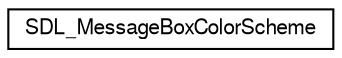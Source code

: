digraph "Graphical Class Hierarchy"
{
  edge [fontname="FreeSans",fontsize="10",labelfontname="FreeSans",labelfontsize="10"];
  node [fontname="FreeSans",fontsize="10",shape=record];
  rankdir="LR";
  Node1 [label="SDL_MessageBoxColorScheme",height=0.2,width=0.4,color="black", fillcolor="white", style="filled",URL="$db/d58/struct_s_d_l___message_box_color_scheme.html",tooltip="A set of colors to use for message box dialogs. "];
}
